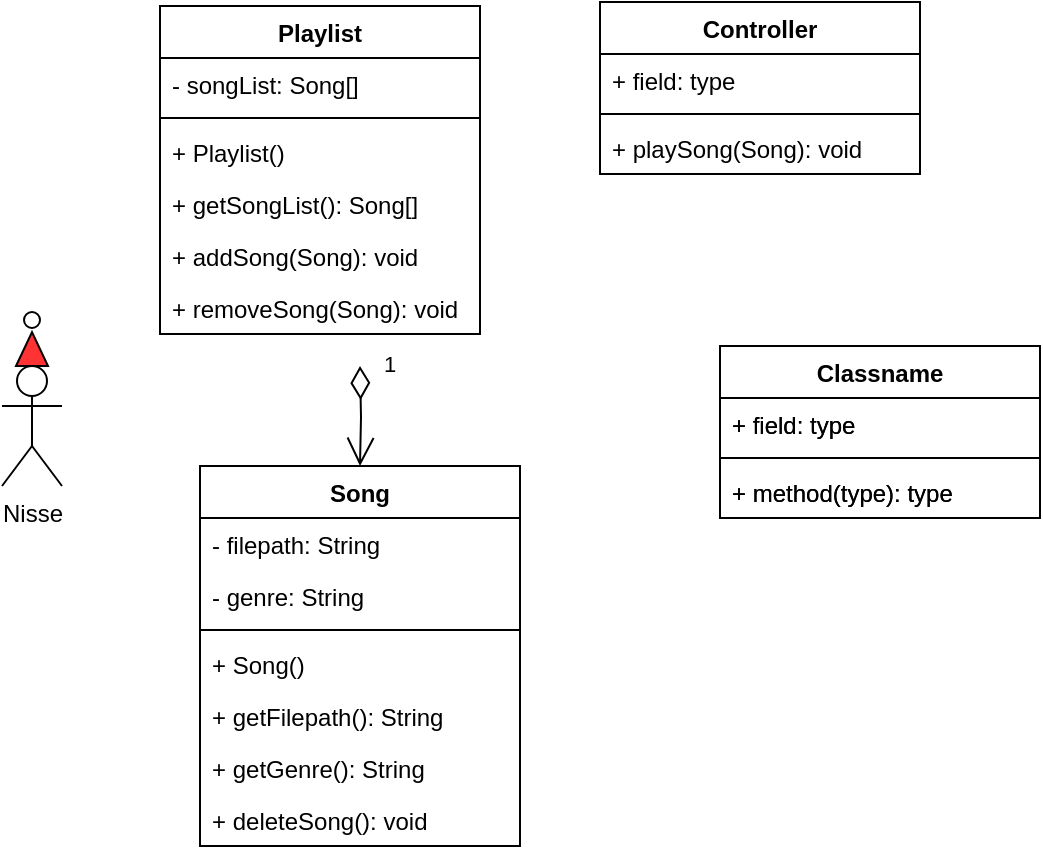 <mxfile version="20.3.0" type="device"><diagram id="Qp2zKcMw2G3TAXbaiOfX" name="Page-1"><mxGraphModel dx="1313" dy="492" grid="0" gridSize="10" guides="1" tooltips="1" connect="1" arrows="1" fold="1" page="0" pageScale="1" pageWidth="850" pageHeight="1100" math="0" shadow="0"><root><mxCell id="0"/><mxCell id="1" parent="0"/><mxCell id="yM53npRGmQg-jymx5knv-1" value="Classname" style="swimlane;fontStyle=1;align=center;verticalAlign=top;childLayout=stackLayout;horizontal=1;startSize=26;horizontalStack=0;resizeParent=1;resizeParentMax=0;resizeLast=0;collapsible=1;marginBottom=0;" parent="1" vertex="1"><mxGeometry x="340" y="310" width="160" height="86" as="geometry"/></mxCell><mxCell id="yM53npRGmQg-jymx5knv-2" value="+ field: type" style="text;strokeColor=none;fillColor=none;align=left;verticalAlign=top;spacingLeft=4;spacingRight=4;overflow=hidden;rotatable=0;points=[[0,0.5],[1,0.5]];portConstraint=eastwest;" parent="yM53npRGmQg-jymx5knv-1" vertex="1"><mxGeometry y="26" width="160" height="26" as="geometry"/></mxCell><mxCell id="yM53npRGmQg-jymx5knv-3" value="" style="line;strokeWidth=1;fillColor=none;align=left;verticalAlign=middle;spacingTop=-1;spacingLeft=3;spacingRight=3;rotatable=0;labelPosition=right;points=[];portConstraint=eastwest;strokeColor=inherit;" parent="yM53npRGmQg-jymx5knv-1" vertex="1"><mxGeometry y="52" width="160" height="8" as="geometry"/></mxCell><mxCell id="yM53npRGmQg-jymx5knv-4" value="+ method(type): type" style="text;strokeColor=none;fillColor=none;align=left;verticalAlign=top;spacingLeft=4;spacingRight=4;overflow=hidden;rotatable=0;points=[[0,0.5],[1,0.5]];portConstraint=eastwest;" parent="yM53npRGmQg-jymx5knv-1" vertex="1"><mxGeometry y="60" width="160" height="26" as="geometry"/></mxCell><mxCell id="yM53npRGmQg-jymx5knv-5" value="Classname" style="swimlane;fontStyle=1;align=center;verticalAlign=top;childLayout=stackLayout;horizontal=1;startSize=26;horizontalStack=0;resizeParent=1;resizeParentMax=0;resizeLast=0;collapsible=1;marginBottom=0;" parent="1" vertex="1"><mxGeometry x="340" y="310" width="160" height="86" as="geometry"/></mxCell><mxCell id="yM53npRGmQg-jymx5knv-6" value="+ field: type" style="text;strokeColor=none;fillColor=none;align=left;verticalAlign=top;spacingLeft=4;spacingRight=4;overflow=hidden;rotatable=0;points=[[0,0.5],[1,0.5]];portConstraint=eastwest;" parent="yM53npRGmQg-jymx5knv-5" vertex="1"><mxGeometry y="26" width="160" height="26" as="geometry"/></mxCell><mxCell id="yM53npRGmQg-jymx5knv-7" value="" style="line;strokeWidth=1;fillColor=none;align=left;verticalAlign=middle;spacingTop=-1;spacingLeft=3;spacingRight=3;rotatable=0;labelPosition=right;points=[];portConstraint=eastwest;strokeColor=inherit;" parent="yM53npRGmQg-jymx5knv-5" vertex="1"><mxGeometry y="52" width="160" height="8" as="geometry"/></mxCell><mxCell id="yM53npRGmQg-jymx5knv-8" value="+ method(type): type" style="text;strokeColor=none;fillColor=none;align=left;verticalAlign=top;spacingLeft=4;spacingRight=4;overflow=hidden;rotatable=0;points=[[0,0.5],[1,0.5]];portConstraint=eastwest;" parent="yM53npRGmQg-jymx5knv-5" vertex="1"><mxGeometry y="60" width="160" height="26" as="geometry"/></mxCell><mxCell id="yM53npRGmQg-jymx5knv-9" value="Controller" style="swimlane;fontStyle=1;align=center;verticalAlign=top;childLayout=stackLayout;horizontal=1;startSize=26;horizontalStack=0;resizeParent=1;resizeParentMax=0;resizeLast=0;collapsible=1;marginBottom=0;" parent="1" vertex="1"><mxGeometry x="280" y="138" width="160" height="86" as="geometry"/></mxCell><mxCell id="yM53npRGmQg-jymx5knv-10" value="+ field: type" style="text;strokeColor=none;fillColor=none;align=left;verticalAlign=top;spacingLeft=4;spacingRight=4;overflow=hidden;rotatable=0;points=[[0,0.5],[1,0.5]];portConstraint=eastwest;" parent="yM53npRGmQg-jymx5knv-9" vertex="1"><mxGeometry y="26" width="160" height="26" as="geometry"/></mxCell><mxCell id="yM53npRGmQg-jymx5knv-11" value="" style="line;strokeWidth=1;fillColor=none;align=left;verticalAlign=middle;spacingTop=-1;spacingLeft=3;spacingRight=3;rotatable=0;labelPosition=right;points=[];portConstraint=eastwest;strokeColor=inherit;" parent="yM53npRGmQg-jymx5knv-9" vertex="1"><mxGeometry y="52" width="160" height="8" as="geometry"/></mxCell><mxCell id="yM53npRGmQg-jymx5knv-12" value="+ playSong(Song): void" style="text;strokeColor=none;fillColor=none;align=left;verticalAlign=top;spacingLeft=4;spacingRight=4;overflow=hidden;rotatable=0;points=[[0,0.5],[1,0.5]];portConstraint=eastwest;" parent="yM53npRGmQg-jymx5knv-9" vertex="1"><mxGeometry y="60" width="160" height="26" as="geometry"/></mxCell><mxCell id="yM53npRGmQg-jymx5knv-13" value="Song" style="swimlane;fontStyle=1;align=center;verticalAlign=top;childLayout=stackLayout;horizontal=1;startSize=26;horizontalStack=0;resizeParent=1;resizeParentMax=0;resizeLast=0;collapsible=1;marginBottom=0;" parent="1" vertex="1"><mxGeometry x="80" y="370" width="160" height="190" as="geometry"/></mxCell><mxCell id="yM53npRGmQg-jymx5knv-14" value="- filepath: String" style="text;strokeColor=none;fillColor=none;align=left;verticalAlign=top;spacingLeft=4;spacingRight=4;overflow=hidden;rotatable=0;points=[[0,0.5],[1,0.5]];portConstraint=eastwest;" parent="yM53npRGmQg-jymx5knv-13" vertex="1"><mxGeometry y="26" width="160" height="26" as="geometry"/></mxCell><mxCell id="L4J4XlbWHNNVgmX-opTG-1" value="- genre: String" style="text;strokeColor=none;fillColor=none;align=left;verticalAlign=top;spacingLeft=4;spacingRight=4;overflow=hidden;rotatable=0;points=[[0,0.5],[1,0.5]];portConstraint=eastwest;" vertex="1" parent="yM53npRGmQg-jymx5knv-13"><mxGeometry y="52" width="160" height="26" as="geometry"/></mxCell><mxCell id="yM53npRGmQg-jymx5knv-15" value="" style="line;strokeWidth=1;fillColor=none;align=left;verticalAlign=middle;spacingTop=-1;spacingLeft=3;spacingRight=3;rotatable=0;labelPosition=right;points=[];portConstraint=eastwest;strokeColor=inherit;" parent="yM53npRGmQg-jymx5knv-13" vertex="1"><mxGeometry y="78" width="160" height="8" as="geometry"/></mxCell><mxCell id="L4J4XlbWHNNVgmX-opTG-5" value="+ Song()" style="text;strokeColor=none;fillColor=none;align=left;verticalAlign=top;spacingLeft=4;spacingRight=4;overflow=hidden;rotatable=0;points=[[0,0.5],[1,0.5]];portConstraint=eastwest;" vertex="1" parent="yM53npRGmQg-jymx5knv-13"><mxGeometry y="86" width="160" height="26" as="geometry"/></mxCell><mxCell id="L4J4XlbWHNNVgmX-opTG-3" value="+ getFilepath(): String" style="text;strokeColor=none;fillColor=none;align=left;verticalAlign=top;spacingLeft=4;spacingRight=4;overflow=hidden;rotatable=0;points=[[0,0.5],[1,0.5]];portConstraint=eastwest;" vertex="1" parent="yM53npRGmQg-jymx5knv-13"><mxGeometry y="112" width="160" height="26" as="geometry"/></mxCell><mxCell id="L4J4XlbWHNNVgmX-opTG-4" value="+ getGenre(): String" style="text;strokeColor=none;fillColor=none;align=left;verticalAlign=top;spacingLeft=4;spacingRight=4;overflow=hidden;rotatable=0;points=[[0,0.5],[1,0.5]];portConstraint=eastwest;" vertex="1" parent="yM53npRGmQg-jymx5knv-13"><mxGeometry y="138" width="160" height="26" as="geometry"/></mxCell><mxCell id="yM53npRGmQg-jymx5knv-16" value="+ deleteSong(): void" style="text;strokeColor=none;fillColor=none;align=left;verticalAlign=top;spacingLeft=4;spacingRight=4;overflow=hidden;rotatable=0;points=[[0,0.5],[1,0.5]];portConstraint=eastwest;" parent="yM53npRGmQg-jymx5knv-13" vertex="1"><mxGeometry y="164" width="160" height="26" as="geometry"/></mxCell><mxCell id="yM53npRGmQg-jymx5knv-17" value="Playlist" style="swimlane;fontStyle=1;align=center;verticalAlign=top;childLayout=stackLayout;horizontal=1;startSize=26;horizontalStack=0;resizeParent=1;resizeParentMax=0;resizeLast=0;collapsible=1;marginBottom=0;" parent="1" vertex="1"><mxGeometry x="60" y="140" width="160" height="164" as="geometry"/></mxCell><mxCell id="yM53npRGmQg-jymx5knv-18" value="- songList: Song[]" style="text;strokeColor=none;fillColor=none;align=left;verticalAlign=top;spacingLeft=4;spacingRight=4;overflow=hidden;rotatable=0;points=[[0,0.5],[1,0.5]];portConstraint=eastwest;" parent="yM53npRGmQg-jymx5knv-17" vertex="1"><mxGeometry y="26" width="160" height="26" as="geometry"/></mxCell><mxCell id="yM53npRGmQg-jymx5knv-19" value="" style="line;strokeWidth=1;fillColor=none;align=left;verticalAlign=middle;spacingTop=-1;spacingLeft=3;spacingRight=3;rotatable=0;labelPosition=right;points=[];portConstraint=eastwest;strokeColor=inherit;" parent="yM53npRGmQg-jymx5knv-17" vertex="1"><mxGeometry y="52" width="160" height="8" as="geometry"/></mxCell><mxCell id="tirdvC0Wid_EeAUNl19D-1" value="+ Playlist()" style="text;strokeColor=none;fillColor=none;align=left;verticalAlign=top;spacingLeft=4;spacingRight=4;overflow=hidden;rotatable=0;points=[[0,0.5],[1,0.5]];portConstraint=eastwest;" parent="yM53npRGmQg-jymx5knv-17" vertex="1"><mxGeometry y="60" width="160" height="26" as="geometry"/></mxCell><mxCell id="L4J4XlbWHNNVgmX-opTG-2" value="+ getSongList(): Song[]" style="text;strokeColor=none;fillColor=none;align=left;verticalAlign=top;spacingLeft=4;spacingRight=4;overflow=hidden;rotatable=0;points=[[0,0.5],[1,0.5]];portConstraint=eastwest;" vertex="1" parent="yM53npRGmQg-jymx5knv-17"><mxGeometry y="86" width="160" height="26" as="geometry"/></mxCell><mxCell id="yM53npRGmQg-jymx5knv-20" value="+ addSong(Song): void" style="text;strokeColor=none;fillColor=none;align=left;verticalAlign=top;spacingLeft=4;spacingRight=4;overflow=hidden;rotatable=0;points=[[0,0.5],[1,0.5]];portConstraint=eastwest;" parent="yM53npRGmQg-jymx5knv-17" vertex="1"><mxGeometry y="112" width="160" height="26" as="geometry"/></mxCell><mxCell id="tirdvC0Wid_EeAUNl19D-2" value="+ removeSong(Song): void" style="text;strokeColor=none;fillColor=none;align=left;verticalAlign=top;spacingLeft=4;spacingRight=4;overflow=hidden;rotatable=0;points=[[0,0.5],[1,0.5]];portConstraint=eastwest;" parent="yM53npRGmQg-jymx5knv-17" vertex="1"><mxGeometry y="138" width="160" height="26" as="geometry"/></mxCell><mxCell id="yM53npRGmQg-jymx5knv-22" value="1" style="endArrow=open;html=1;endSize=12;startArrow=diamondThin;startSize=14;startFill=0;edgeStyle=orthogonalEdgeStyle;align=left;verticalAlign=bottom;rounded=0;entryX=0.5;entryY=0;entryDx=0;entryDy=0;" parent="1" target="yM53npRGmQg-jymx5knv-13" edge="1"><mxGeometry x="-0.672" y="10" relative="1" as="geometry"><mxPoint x="160" y="320" as="sourcePoint"/><mxPoint x="500" y="350" as="targetPoint"/><mxPoint as="offset"/></mxGeometry></mxCell><mxCell id="L4J4XlbWHNNVgmX-opTG-7" value="Nisse" style="shape=umlActor;verticalLabelPosition=bottom;verticalAlign=top;html=1;outlineConnect=0;" vertex="1" parent="1"><mxGeometry x="-19" y="320" width="30" height="60" as="geometry"/></mxCell><mxCell id="L4J4XlbWHNNVgmX-opTG-8" value="" style="triangle;whiteSpace=wrap;html=1;direction=north;fillColor=#FF3333;" vertex="1" parent="1"><mxGeometry x="-12" y="303" width="16" height="17" as="geometry"/></mxCell><mxCell id="L4J4XlbWHNNVgmX-opTG-9" value="" style="ellipse;whiteSpace=wrap;html=1;fillColor=#FFFFFF;" vertex="1" parent="1"><mxGeometry x="-8" y="293" width="8" height="8" as="geometry"/></mxCell></root></mxGraphModel></diagram></mxfile>